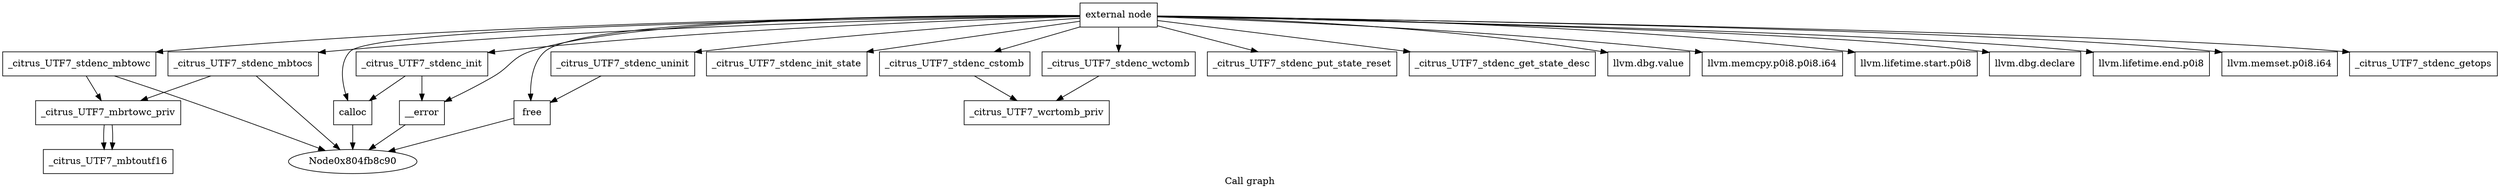 digraph "Call graph" {
	label="Call graph";

	Node0x804fb8c60 [shape=record,label="{external node}"];
	Node0x804fb8c60 -> Node0x804fb8cf0;
	Node0x804fb8c60 -> Node0x804fb8e10;
	Node0x804fb8c60 -> Node0x804fb8ed0;
	Node0x804fb8c60 -> Node0x804fb8f30;
	Node0x804fb8c60 -> Node0x804fb8ff0;
	Node0x804fb8c60 -> Node0x804fb90b0;
	Node0x804fb8c60 -> Node0x804fb9110;
	Node0x804fb8c60 -> Node0x804fb9170;
	Node0x804fb8c60 -> Node0x804fb91d0;
	Node0x804fb8c60 -> Node0x804fb9230;
	Node0x804fb8c60 -> Node0x804fb9290;
	Node0x804fb8c60 -> Node0x804fb92f0;
	Node0x804fb8c60 -> Node0x804fb9350;
	Node0x804fb8c60 -> Node0x804fb93b0;
	Node0x804fb8c60 -> Node0x804fb9470;
	Node0x804fb8c60 -> Node0x804fb8e70;
	Node0x804fb8c60 -> Node0x804fb8d50;
	Node0x804fb8c60 -> Node0x804fb8db0;
	Node0x804fb8c60 -> Node0x804fb94d0;
	Node0x804fb8cf0 [shape=record,label="{_citrus_UTF7_stdenc_init}"];
	Node0x804fb8cf0 -> Node0x804fb8d50;
	Node0x804fb8cf0 -> Node0x804fb8db0;
	Node0x804fb8e10 [shape=record,label="{_citrus_UTF7_stdenc_uninit}"];
	Node0x804fb8e10 -> Node0x804fb8e70;
	Node0x804fb8ed0 [shape=record,label="{_citrus_UTF7_stdenc_init_state}"];
	Node0x804fb8f30 [shape=record,label="{_citrus_UTF7_stdenc_mbtocs}"];
	Node0x804fb8f30 -> Node0x804fb8f90;
	Node0x804fb8f30 -> Node0x804fb8c90;
	Node0x804fb8ff0 [shape=record,label="{_citrus_UTF7_stdenc_cstomb}"];
	Node0x804fb8ff0 -> Node0x804fb9050;
	Node0x804fb90b0 [shape=record,label="{_citrus_UTF7_stdenc_mbtowc}"];
	Node0x804fb90b0 -> Node0x804fb8f90;
	Node0x804fb90b0 -> Node0x804fb8c90;
	Node0x804fb9110 [shape=record,label="{_citrus_UTF7_stdenc_wctomb}"];
	Node0x804fb9110 -> Node0x804fb9050;
	Node0x804fb9170 [shape=record,label="{_citrus_UTF7_stdenc_put_state_reset}"];
	Node0x804fb91d0 [shape=record,label="{_citrus_UTF7_stdenc_get_state_desc}"];
	Node0x804fb9230 [shape=record,label="{llvm.dbg.value}"];
	Node0x804fb9290 [shape=record,label="{llvm.memcpy.p0i8.p0i8.i64}"];
	Node0x804fb9050 [shape=record,label="{_citrus_UTF7_wcrtomb_priv}"];
	Node0x804fb92f0 [shape=record,label="{llvm.lifetime.start.p0i8}"];
	Node0x804fb9350 [shape=record,label="{llvm.dbg.declare}"];
	Node0x804fb93b0 [shape=record,label="{llvm.lifetime.end.p0i8}"];
	Node0x804fb8f90 [shape=record,label="{_citrus_UTF7_mbrtowc_priv}"];
	Node0x804fb8f90 -> Node0x804fb9410;
	Node0x804fb8f90 -> Node0x804fb9410;
	Node0x804fb9470 [shape=record,label="{llvm.memset.p0i8.i64}"];
	Node0x804fb9410 [shape=record,label="{_citrus_UTF7_mbtoutf16}"];
	Node0x804fb8e70 [shape=record,label="{free}"];
	Node0x804fb8e70 -> Node0x804fb8c90;
	Node0x804fb8d50 [shape=record,label="{calloc}"];
	Node0x804fb8d50 -> Node0x804fb8c90;
	Node0x804fb8db0 [shape=record,label="{__error}"];
	Node0x804fb8db0 -> Node0x804fb8c90;
	Node0x804fb94d0 [shape=record,label="{_citrus_UTF7_stdenc_getops}"];
}
